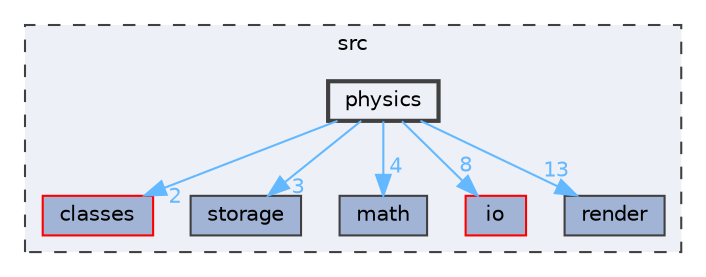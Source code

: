 digraph "src/physics"
{
 // LATEX_PDF_SIZE
  bgcolor="transparent";
  edge [fontname=Helvetica,fontsize=10,labelfontname=Helvetica,labelfontsize=10];
  node [fontname=Helvetica,fontsize=10,shape=box,height=0.2,width=0.4];
  compound=true
  subgraph clusterdir_68267d1309a1af8e8297ef4c3efbcdba {
    graph [ bgcolor="#edf0f7", pencolor="grey25", label="src", fontname=Helvetica,fontsize=10 style="filled,dashed", URL="dir_68267d1309a1af8e8297ef4c3efbcdba.html",tooltip=""]
  dir_018e9aafb459e6e1a4953404cb0c0b1d [label="classes", fillcolor="#a2b4d6", color="red", style="filled", URL="dir_018e9aafb459e6e1a4953404cb0c0b1d.html",tooltip=""];
  dir_452baf35e1d7639c9f2a5ece4ec85855 [label="storage", fillcolor="#a2b4d6", color="grey25", style="filled", URL="dir_452baf35e1d7639c9f2a5ece4ec85855.html",tooltip=""];
  dir_ae9a93452e2a84339148a16bcf2eb561 [label="math", fillcolor="#a2b4d6", color="grey25", style="filled", URL="dir_ae9a93452e2a84339148a16bcf2eb561.html",tooltip=""];
  dir_c184e51c84f2c3f0345bbc8a0d75d3e1 [label="io", fillcolor="#a2b4d6", color="red", style="filled", URL="dir_c184e51c84f2c3f0345bbc8a0d75d3e1.html",tooltip=""];
  dir_e488ee1cea97fb16abdb5ccc78d2123b [label="render", fillcolor="#a2b4d6", color="grey25", style="filled", URL="dir_e488ee1cea97fb16abdb5ccc78d2123b.html",tooltip=""];
  dir_8250e12e5a19acb8ece30f1703b6dc16 [label="physics", fillcolor="#edf0f7", color="grey25", style="filled,bold", URL="dir_8250e12e5a19acb8ece30f1703b6dc16.html",tooltip=""];
  }
  dir_8250e12e5a19acb8ece30f1703b6dc16->dir_018e9aafb459e6e1a4953404cb0c0b1d [headlabel="2", labeldistance=1.5 headhref="dir_000012_000001.html" href="dir_000012_000001.html" color="steelblue1" fontcolor="steelblue1"];
  dir_8250e12e5a19acb8ece30f1703b6dc16->dir_452baf35e1d7639c9f2a5ece4ec85855 [headlabel="3", labeldistance=1.5 headhref="dir_000012_000016.html" href="dir_000012_000016.html" color="steelblue1" fontcolor="steelblue1"];
  dir_8250e12e5a19acb8ece30f1703b6dc16->dir_ae9a93452e2a84339148a16bcf2eb561 [headlabel="4", labeldistance=1.5 headhref="dir_000012_000008.html" href="dir_000012_000008.html" color="steelblue1" fontcolor="steelblue1"];
  dir_8250e12e5a19acb8ece30f1703b6dc16->dir_c184e51c84f2c3f0345bbc8a0d75d3e1 [headlabel="8", labeldistance=1.5 headhref="dir_000012_000006.html" href="dir_000012_000006.html" color="steelblue1" fontcolor="steelblue1"];
  dir_8250e12e5a19acb8ece30f1703b6dc16->dir_e488ee1cea97fb16abdb5ccc78d2123b [headlabel="13", labeldistance=1.5 headhref="dir_000012_000013.html" href="dir_000012_000013.html" color="steelblue1" fontcolor="steelblue1"];
}
